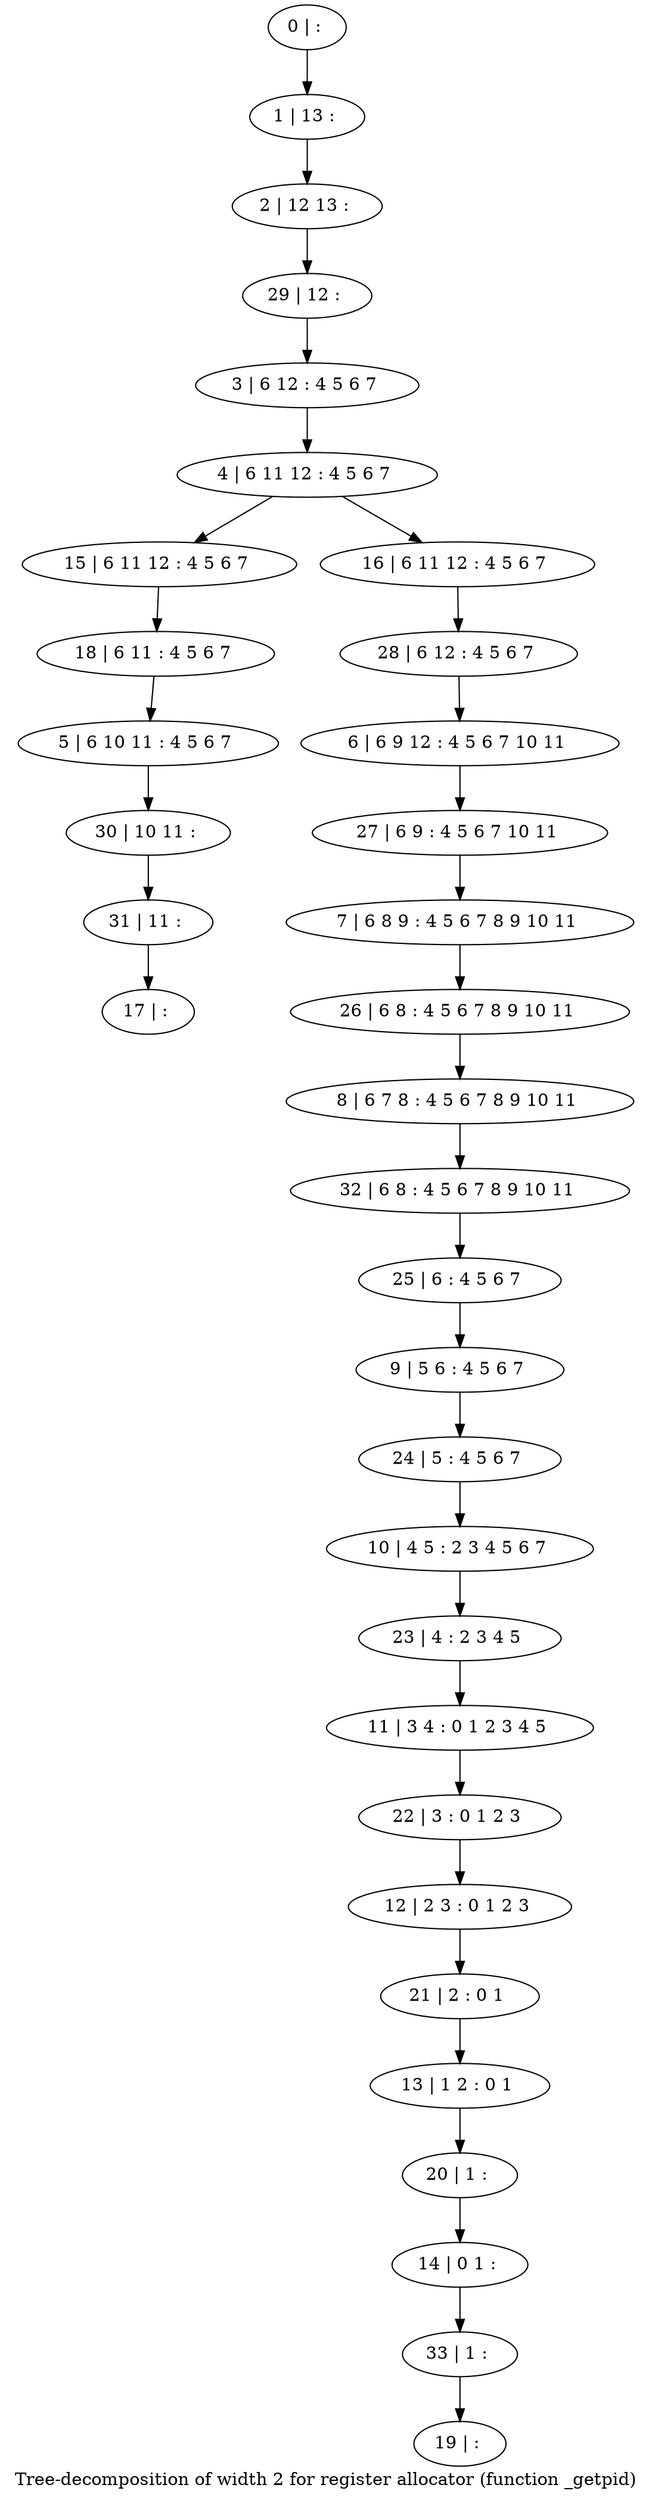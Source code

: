 digraph G {
graph [label="Tree-decomposition of width 2 for register allocator (function _getpid)"]
0[label="0 | : "];
1[label="1 | 13 : "];
2[label="2 | 12 13 : "];
3[label="3 | 6 12 : 4 5 6 7 "];
4[label="4 | 6 11 12 : 4 5 6 7 "];
5[label="5 | 6 10 11 : 4 5 6 7 "];
6[label="6 | 6 9 12 : 4 5 6 7 10 11 "];
7[label="7 | 6 8 9 : 4 5 6 7 8 9 10 11 "];
8[label="8 | 6 7 8 : 4 5 6 7 8 9 10 11 "];
9[label="9 | 5 6 : 4 5 6 7 "];
10[label="10 | 4 5 : 2 3 4 5 6 7 "];
11[label="11 | 3 4 : 0 1 2 3 4 5 "];
12[label="12 | 2 3 : 0 1 2 3 "];
13[label="13 | 1 2 : 0 1 "];
14[label="14 | 0 1 : "];
15[label="15 | 6 11 12 : 4 5 6 7 "];
16[label="16 | 6 11 12 : 4 5 6 7 "];
17[label="17 | : "];
18[label="18 | 6 11 : 4 5 6 7 "];
19[label="19 | : "];
20[label="20 | 1 : "];
21[label="21 | 2 : 0 1 "];
22[label="22 | 3 : 0 1 2 3 "];
23[label="23 | 4 : 2 3 4 5 "];
24[label="24 | 5 : 4 5 6 7 "];
25[label="25 | 6 : 4 5 6 7 "];
26[label="26 | 6 8 : 4 5 6 7 8 9 10 11 "];
27[label="27 | 6 9 : 4 5 6 7 10 11 "];
28[label="28 | 6 12 : 4 5 6 7 "];
29[label="29 | 12 : "];
30[label="30 | 10 11 : "];
31[label="31 | 11 : "];
32[label="32 | 6 8 : 4 5 6 7 8 9 10 11 "];
33[label="33 | 1 : "];
0->1 ;
1->2 ;
3->4 ;
4->15 ;
4->16 ;
18->5 ;
15->18 ;
20->14 ;
13->20 ;
21->13 ;
12->21 ;
22->12 ;
11->22 ;
23->11 ;
10->23 ;
24->10 ;
9->24 ;
25->9 ;
26->8 ;
7->26 ;
27->7 ;
6->27 ;
28->6 ;
16->28 ;
29->3 ;
2->29 ;
5->30 ;
31->17 ;
30->31 ;
32->25 ;
8->32 ;
33->19 ;
14->33 ;
}
